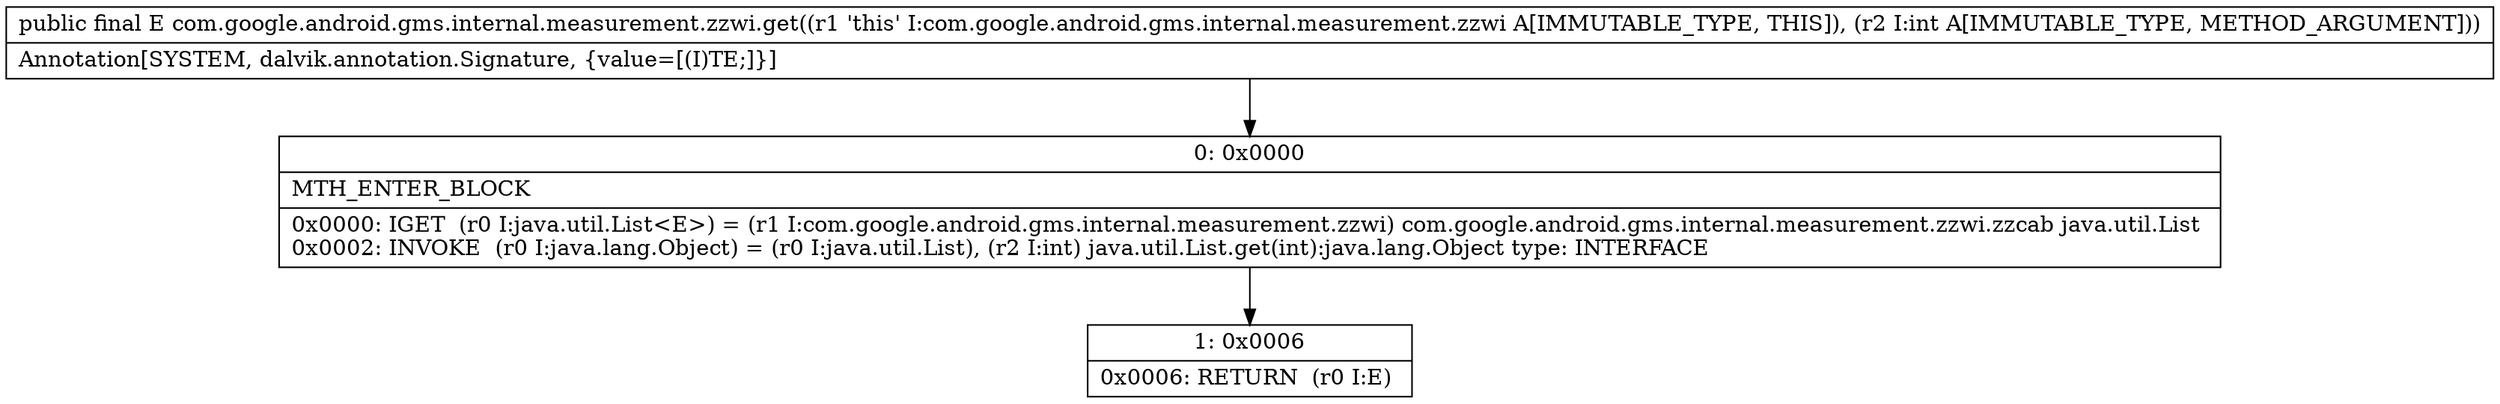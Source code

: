 digraph "CFG forcom.google.android.gms.internal.measurement.zzwi.get(I)Ljava\/lang\/Object;" {
Node_0 [shape=record,label="{0\:\ 0x0000|MTH_ENTER_BLOCK\l|0x0000: IGET  (r0 I:java.util.List\<E\>) = (r1 I:com.google.android.gms.internal.measurement.zzwi) com.google.android.gms.internal.measurement.zzwi.zzcab java.util.List \l0x0002: INVOKE  (r0 I:java.lang.Object) = (r0 I:java.util.List), (r2 I:int) java.util.List.get(int):java.lang.Object type: INTERFACE \l}"];
Node_1 [shape=record,label="{1\:\ 0x0006|0x0006: RETURN  (r0 I:E) \l}"];
MethodNode[shape=record,label="{public final E com.google.android.gms.internal.measurement.zzwi.get((r1 'this' I:com.google.android.gms.internal.measurement.zzwi A[IMMUTABLE_TYPE, THIS]), (r2 I:int A[IMMUTABLE_TYPE, METHOD_ARGUMENT]))  | Annotation[SYSTEM, dalvik.annotation.Signature, \{value=[(I)TE;]\}]\l}"];
MethodNode -> Node_0;
Node_0 -> Node_1;
}

